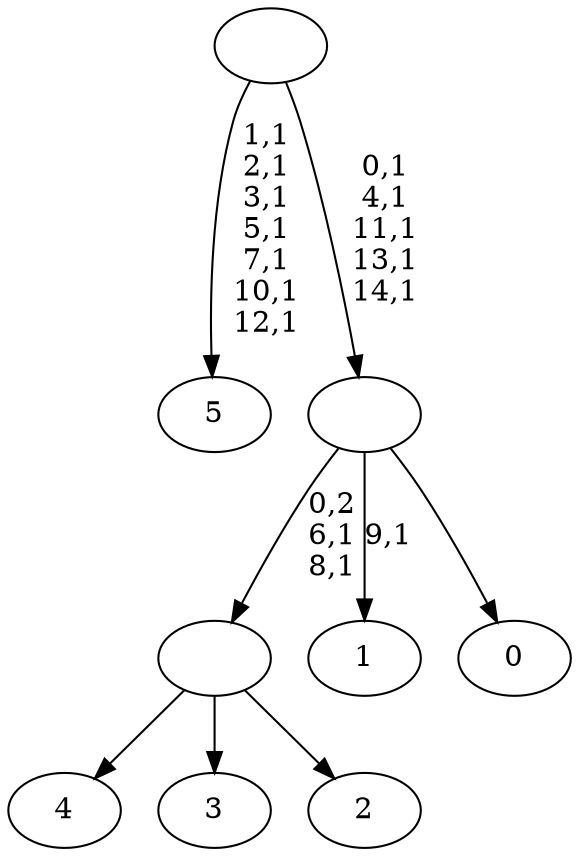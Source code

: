 digraph T {
	21 [label="5"]
	13 [label="4"]
	12 [label="3"]
	11 [label="2"]
	10 [label=""]
	8 [label="1"]
	6 [label="0"]
	5 [label=""]
	0 [label=""]
	10 -> 13 [label=""]
	10 -> 12 [label=""]
	10 -> 11 [label=""]
	5 -> 8 [label="9,1"]
	5 -> 10 [label="0,2\n6,1\n8,1"]
	5 -> 6 [label=""]
	0 -> 5 [label="0,1\n4,1\n11,1\n13,1\n14,1"]
	0 -> 21 [label="1,1\n2,1\n3,1\n5,1\n7,1\n10,1\n12,1"]
}
